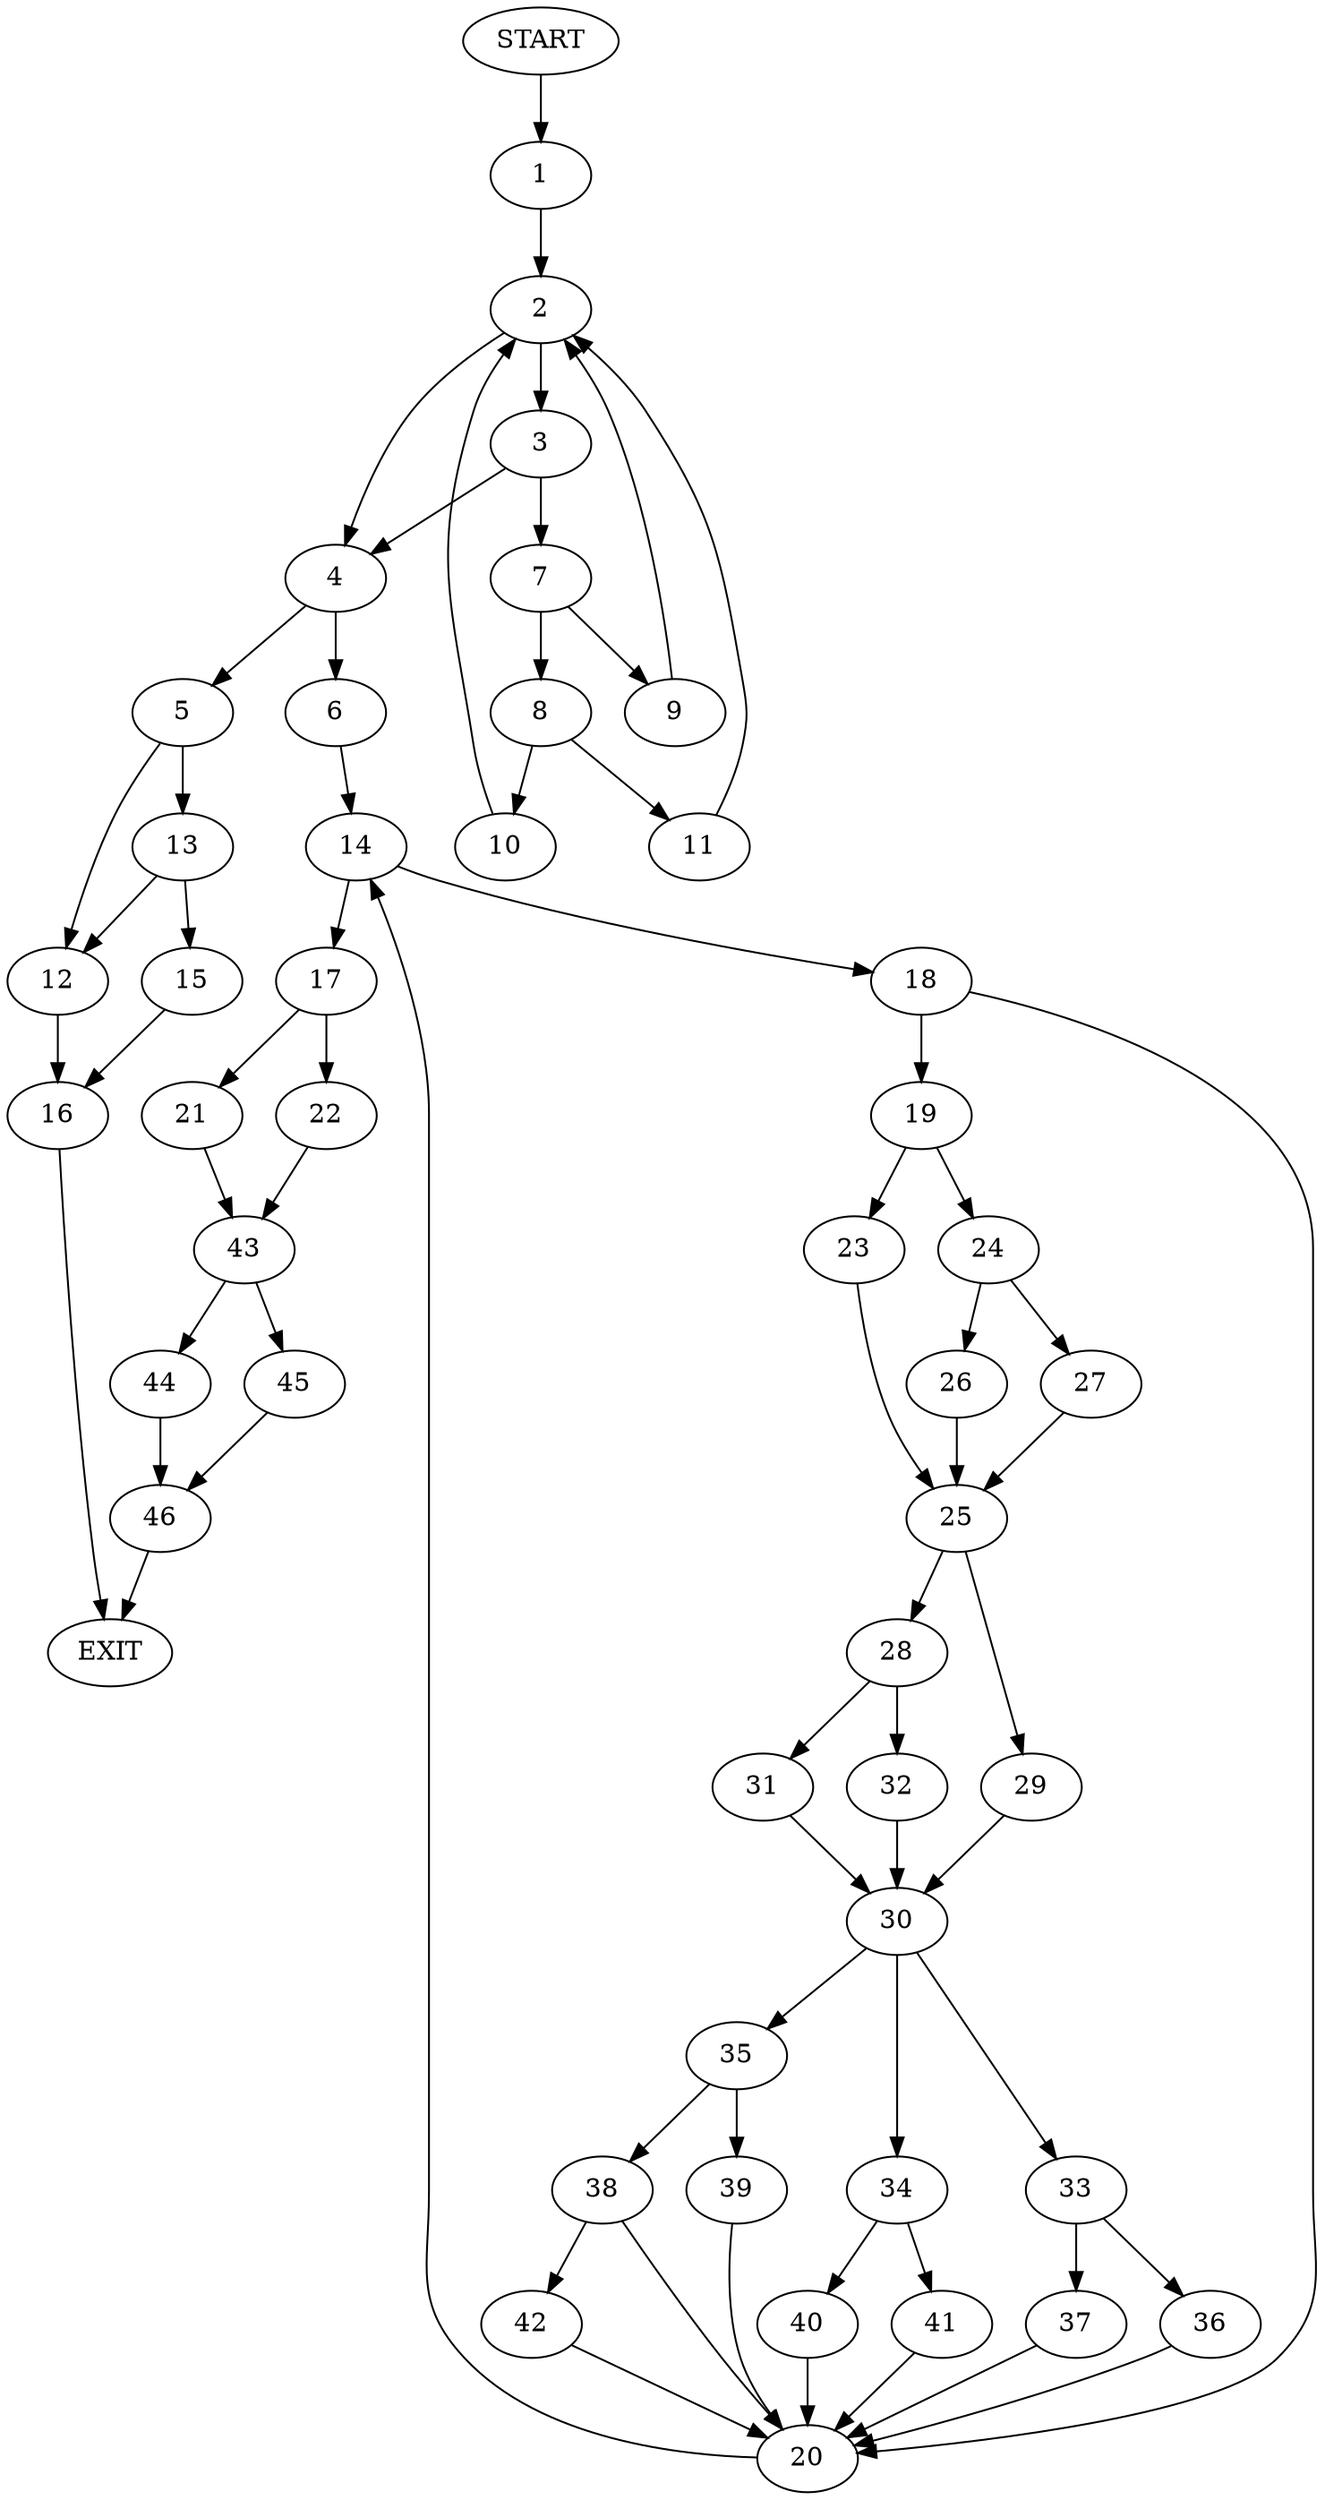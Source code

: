 digraph {
0 [label="START"]
47 [label="EXIT"]
0 -> 1
1 -> 2
2 -> 3
2 -> 4
4 -> 5
4 -> 6
3 -> 7
3 -> 4
7 -> 8
7 -> 9
9 -> 2
8 -> 10
8 -> 11
11 -> 2
10 -> 2
5 -> 12
5 -> 13
6 -> 14
13 -> 12
13 -> 15
12 -> 16
15 -> 16
16 -> 47
14 -> 17
14 -> 18
18 -> 19
18 -> 20
17 -> 21
17 -> 22
20 -> 14
19 -> 23
19 -> 24
23 -> 25
24 -> 26
24 -> 27
25 -> 28
25 -> 29
26 -> 25
27 -> 25
29 -> 30
28 -> 31
28 -> 32
30 -> 33
30 -> 34
30 -> 35
32 -> 30
31 -> 30
33 -> 36
33 -> 37
35 -> 38
35 -> 39
34 -> 40
34 -> 41
40 -> 20
41 -> 20
37 -> 20
36 -> 20
39 -> 20
38 -> 42
38 -> 20
42 -> 20
22 -> 43
21 -> 43
43 -> 44
43 -> 45
45 -> 46
44 -> 46
46 -> 47
}
